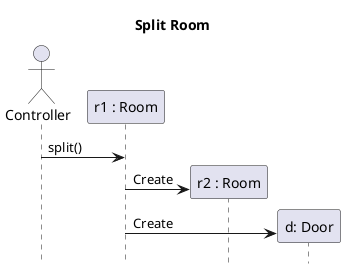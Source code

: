 @startuml split-room
title Split Room
hide footbox
actor Controller
participant "r1 : Room" as r1



Controller -> r1: split()
create participant "r2 : Room" as r2
r1 -> r2: Create
create participant "d: Door" as d
r1 -> d: Create


@enduml
